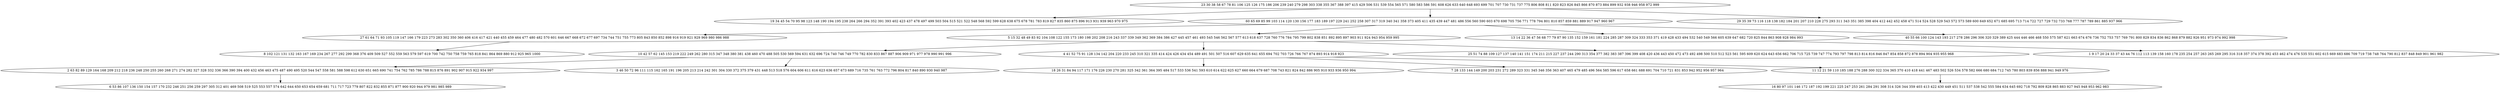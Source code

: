 digraph true_tree {
	"0" -> "1"
	"0" -> "2"
	"2" -> "3"
	"2" -> "4"
	"4" -> "5"
	"2" -> "6"
	"4" -> "7"
	"4" -> "8"
	"3" -> "9"
	"5" -> "10"
	"6" -> "11"
	"7" -> "12"
	"5" -> "13"
	"7" -> "14"
	"10" -> "15"
	"7" -> "16"
	"16" -> "17"
	"0" -> "18"
	"2" -> "19"
	"0" [label="23 30 38 58 67 78 81 106 125 126 175 186 206 239 240 279 298 303 338 355 367 388 397 415 429 506 531 539 554 565 571 580 583 586 591 608 626 633 640 648 693 699 701 707 730 731 737 775 806 808 811 820 823 826 845 866 870 873 884 899 932 938 946 958 972 999"];
	"1" [label="19 34 45 54 70 95 98 123 148 190 194 195 238 264 266 294 352 391 393 402 423 437 478 497 499 503 504 515 521 522 548 568 592 599 628 638 675 678 781 783 819 827 835 860 875 896 913 931 939 963 970 975"];
	"2" [label="60 65 69 85 99 103 114 120 130 156 177 183 189 197 229 241 252 258 307 317 319 340 341 358 373 405 411 435 439 447 481 486 556 560 590 603 670 698 705 756 771 778 794 801 810 857 859 881 889 917 947 960 967"];
	"3" [label="27 61 64 71 93 105 119 147 166 179 223 273 283 302 350 360 406 416 417 421 440 455 459 464 477 480 482 570 601 646 667 668 672 677 697 734 744 751 755 773 805 843 850 852 898 916 919 921 929 969 980 986 988"];
	"4" [label="5 15 32 48 49 83 92 104 108 122 155 173 180 198 202 208 216 243 337 339 349 362 369 384 386 427 445 457 461 493 545 546 562 567 577 613 618 637 728 760 776 784 795 799 802 838 851 892 895 897 903 911 924 943 954 959 995"];
	"5" [label="10 42 57 62 145 153 219 222 249 262 280 315 347 348 380 381 438 460 470 488 505 530 569 594 631 632 696 724 740 746 749 770 782 830 833 867 887 906 909 971 977 978 990 991 996"];
	"6" [label="13 14 22 36 47 56 68 77 79 87 90 135 152 159 161 181 224 285 287 309 324 333 353 371 419 428 433 494 532 540 549 566 605 639 647 682 720 825 844 863 908 928 984 993"];
	"7" [label="4 41 52 75 91 128 134 142 204 220 233 245 310 321 335 414 424 426 434 454 489 491 501 507 516 607 629 635 641 655 694 702 703 726 766 767 874 893 914 918 923"];
	"8" [label="25 51 74 88 109 127 137 140 141 151 174 211 215 227 237 244 290 313 354 377 382 383 387 396 399 408 420 436 443 450 472 473 492 498 500 510 512 523 561 595 609 620 624 643 656 662 706 715 725 739 747 774 793 797 798 813 814 816 846 847 854 858 872 878 894 904 935 955 968"];
	"9" [label="8 102 121 131 132 163 167 169 234 267 277 292 299 368 376 409 509 527 552 559 563 579 597 619 700 742 750 758 759 765 818 841 864 869 880 912 925 965 1000"];
	"10" [label="2 63 82 89 129 164 168 209 212 218 236 248 250 255 260 268 271 274 282 327 328 332 336 366 390 394 400 432 456 463 475 487 490 495 520 544 547 558 581 588 598 612 630 651 665 690 741 754 762 785 786 788 815 876 891 902 907 915 922 934 997"];
	"11" [label="1 9 17 20 24 33 37 43 44 76 112 113 139 158 160 178 235 254 257 263 265 269 295 316 318 357 374 378 392 453 462 474 476 535 551 602 615 669 683 686 709 719 738 748 764 790 812 837 848 849 901 961 982"];
	"12" [label="18 26 31 84 94 117 171 176 226 230 270 281 325 342 361 364 395 484 517 533 536 541 593 610 614 622 625 627 660 664 679 687 708 743 821 824 842 886 905 910 933 936 950 994"];
	"13" [label="3 46 50 72 96 111 115 162 165 191 196 205 213 214 242 301 304 330 372 375 379 431 448 513 518 576 604 606 611 616 623 636 657 673 689 716 735 761 763 772 796 804 817 840 890 930 940 987"];
	"14" [label="7 28 133 144 149 200 203 231 272 289 323 331 345 346 356 363 407 465 479 485 496 564 585 596 617 658 661 688 691 704 710 721 831 853 942 952 956 957 964"];
	"15" [label="6 53 86 107 136 150 154 157 170 232 246 251 256 259 297 305 312 401 469 508 519 525 553 557 574 642 644 650 653 654 659 681 711 717 723 779 807 822 832 855 871 877 900 920 944 979 981 985 989"];
	"16" [label="11 12 21 59 110 185 188 276 288 300 322 334 365 370 410 418 441 467 483 502 526 534 578 582 666 680 684 712 745 780 803 839 856 888 941 949 976"];
	"17" [label="16 80 97 101 146 172 187 192 199 221 225 247 253 261 284 291 308 314 326 344 359 403 413 422 430 449 451 511 537 538 542 555 584 634 645 692 718 792 809 828 865 883 927 945 948 953 962 983"];
	"18" [label="29 35 39 73 116 118 138 182 184 201 207 210 228 275 293 311 343 351 385 398 404 412 442 452 458 471 514 524 528 529 543 572 573 589 600 649 652 671 685 695 713 714 722 727 729 732 733 768 777 787 789 861 885 937 966"];
	"19" [label="40 55 66 100 124 143 193 217 278 286 296 306 320 329 389 425 444 446 466 468 550 575 587 621 663 674 676 736 752 753 757 769 791 800 829 834 836 862 868 879 882 926 951 973 974 992 998"];
}
